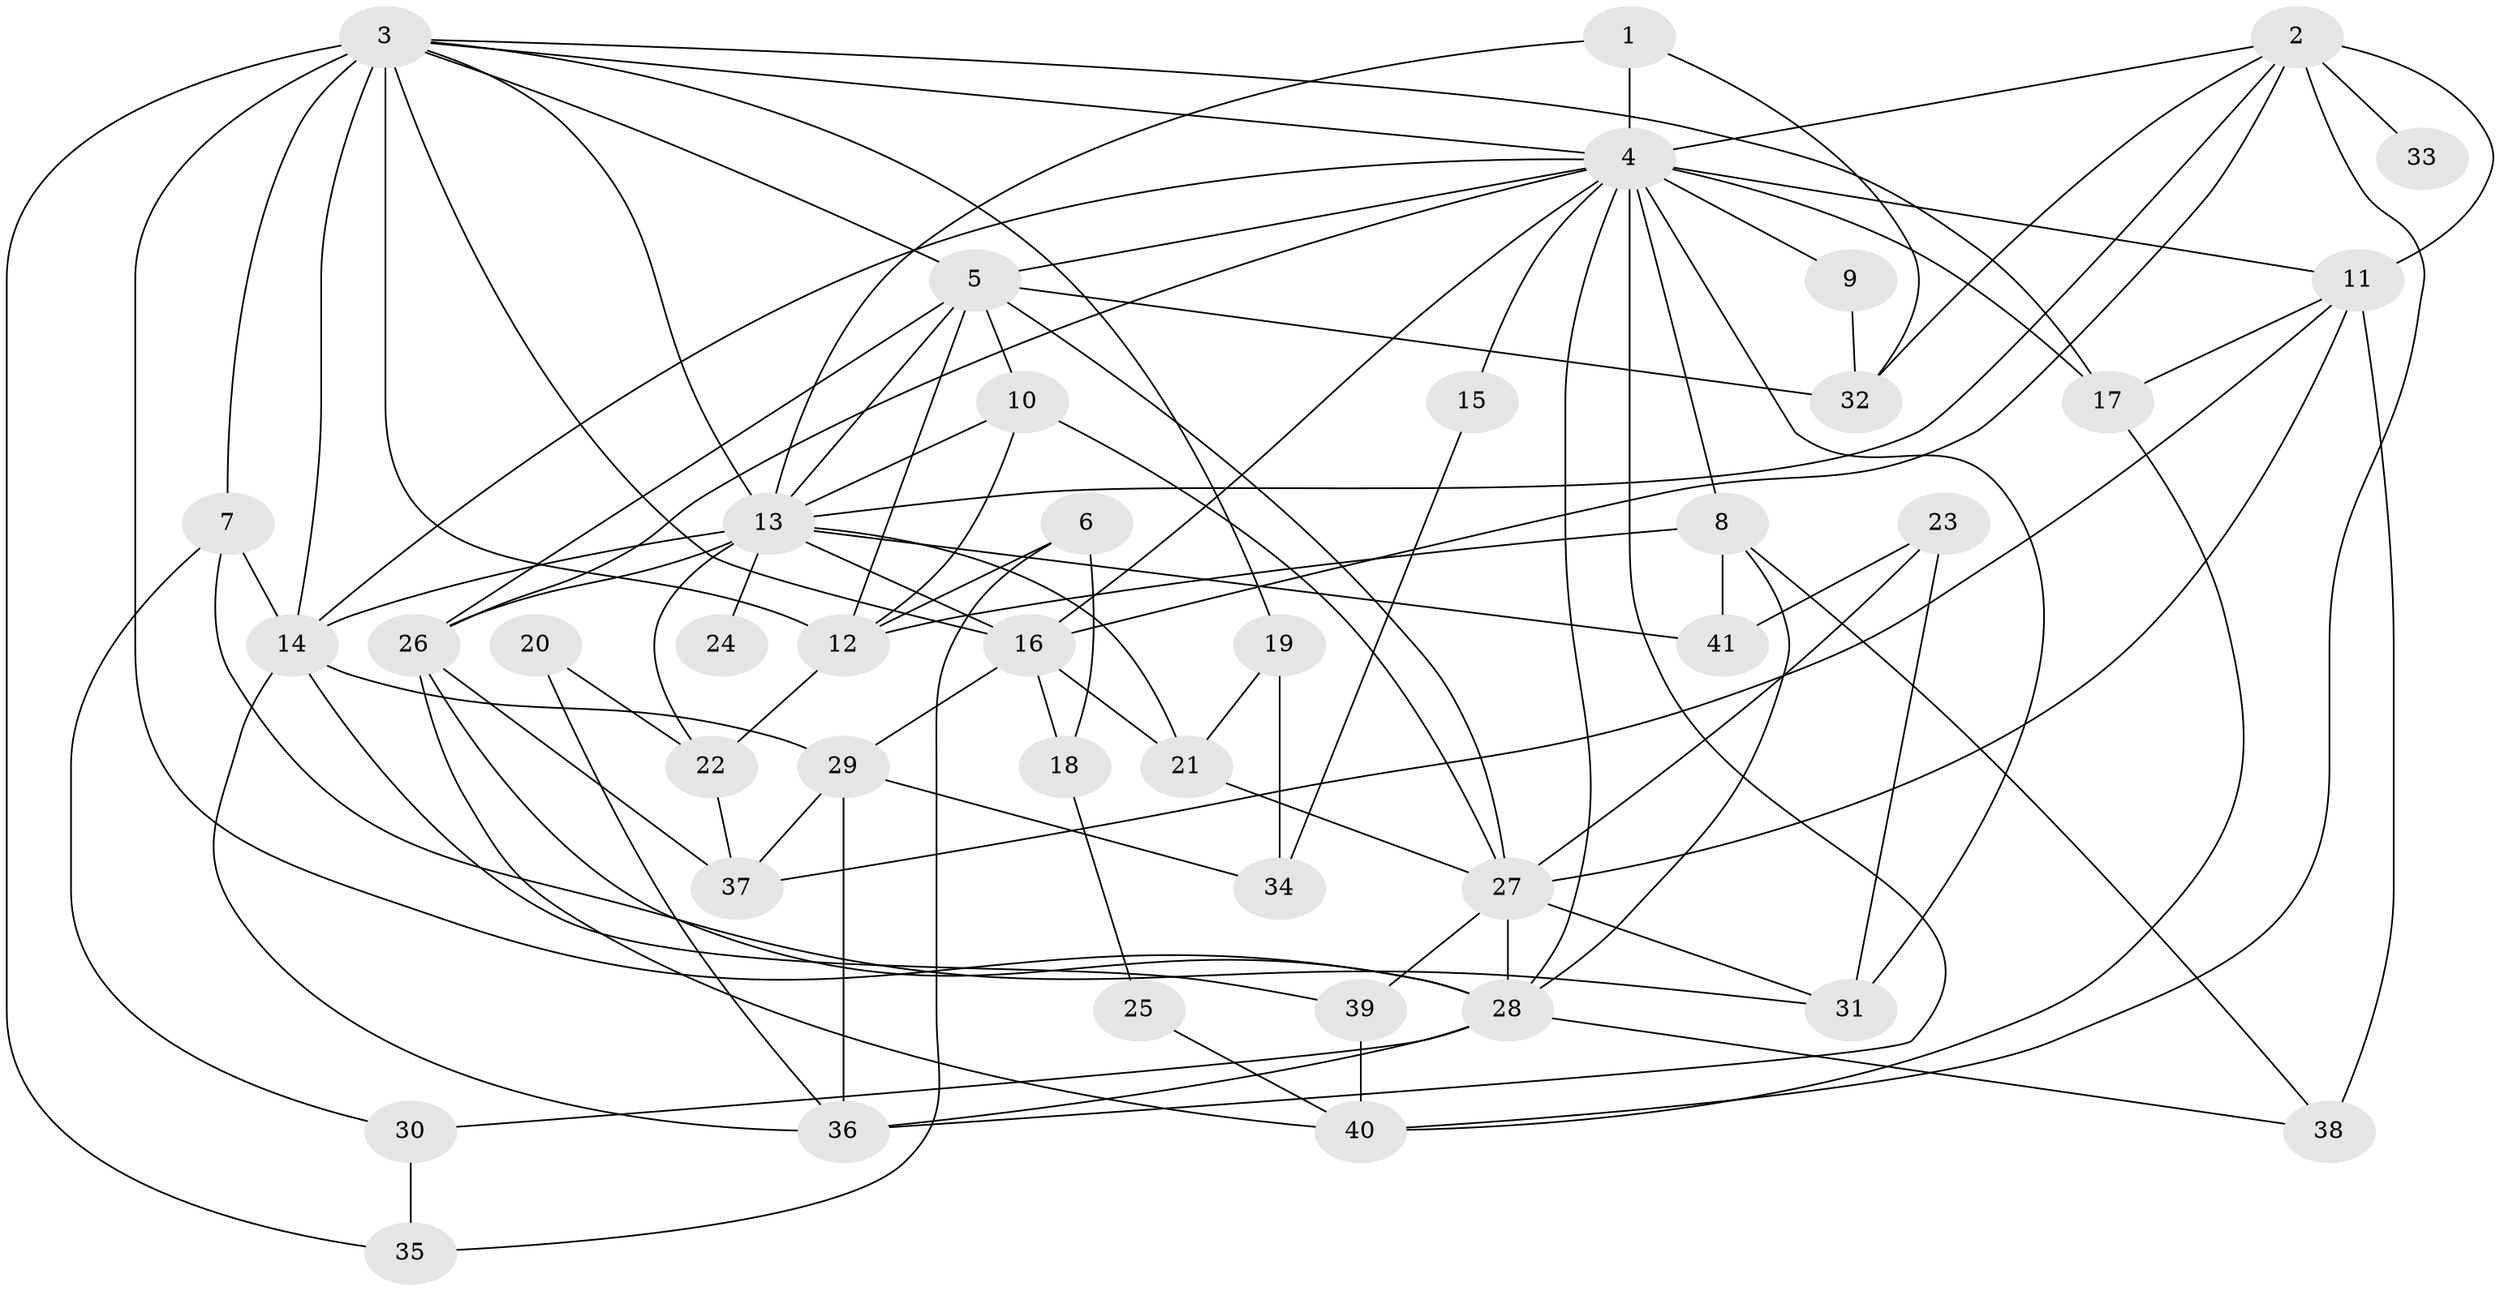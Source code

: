 // original degree distribution, {4: 0.2222222222222222, 5: 0.18518518518518517, 8: 0.012345679012345678, 7: 0.037037037037037035, 3: 0.2962962962962963, 2: 0.13580246913580246, 6: 0.1111111111111111}
// Generated by graph-tools (version 1.1) at 2025/36/03/09/25 02:36:03]
// undirected, 41 vertices, 98 edges
graph export_dot {
graph [start="1"]
  node [color=gray90,style=filled];
  1;
  2;
  3;
  4;
  5;
  6;
  7;
  8;
  9;
  10;
  11;
  12;
  13;
  14;
  15;
  16;
  17;
  18;
  19;
  20;
  21;
  22;
  23;
  24;
  25;
  26;
  27;
  28;
  29;
  30;
  31;
  32;
  33;
  34;
  35;
  36;
  37;
  38;
  39;
  40;
  41;
  1 -- 4 [weight=2.0];
  1 -- 13 [weight=1.0];
  1 -- 32 [weight=1.0];
  2 -- 4 [weight=1.0];
  2 -- 11 [weight=1.0];
  2 -- 13 [weight=1.0];
  2 -- 16 [weight=1.0];
  2 -- 32 [weight=1.0];
  2 -- 33 [weight=2.0];
  2 -- 40 [weight=1.0];
  3 -- 4 [weight=1.0];
  3 -- 5 [weight=1.0];
  3 -- 7 [weight=2.0];
  3 -- 12 [weight=1.0];
  3 -- 13 [weight=2.0];
  3 -- 14 [weight=3.0];
  3 -- 16 [weight=1.0];
  3 -- 17 [weight=1.0];
  3 -- 19 [weight=1.0];
  3 -- 28 [weight=1.0];
  3 -- 35 [weight=1.0];
  4 -- 5 [weight=1.0];
  4 -- 8 [weight=2.0];
  4 -- 9 [weight=1.0];
  4 -- 11 [weight=1.0];
  4 -- 14 [weight=2.0];
  4 -- 15 [weight=1.0];
  4 -- 16 [weight=1.0];
  4 -- 17 [weight=2.0];
  4 -- 26 [weight=1.0];
  4 -- 28 [weight=1.0];
  4 -- 31 [weight=2.0];
  4 -- 36 [weight=2.0];
  5 -- 10 [weight=1.0];
  5 -- 12 [weight=1.0];
  5 -- 13 [weight=1.0];
  5 -- 26 [weight=2.0];
  5 -- 27 [weight=2.0];
  5 -- 32 [weight=1.0];
  6 -- 12 [weight=1.0];
  6 -- 18 [weight=1.0];
  6 -- 35 [weight=1.0];
  7 -- 14 [weight=2.0];
  7 -- 30 [weight=1.0];
  7 -- 31 [weight=1.0];
  8 -- 12 [weight=1.0];
  8 -- 28 [weight=2.0];
  8 -- 38 [weight=1.0];
  8 -- 41 [weight=1.0];
  9 -- 32 [weight=1.0];
  10 -- 12 [weight=1.0];
  10 -- 13 [weight=1.0];
  10 -- 27 [weight=1.0];
  11 -- 17 [weight=2.0];
  11 -- 27 [weight=2.0];
  11 -- 37 [weight=1.0];
  11 -- 38 [weight=1.0];
  12 -- 22 [weight=1.0];
  13 -- 14 [weight=1.0];
  13 -- 16 [weight=1.0];
  13 -- 21 [weight=1.0];
  13 -- 22 [weight=2.0];
  13 -- 24 [weight=2.0];
  13 -- 26 [weight=1.0];
  13 -- 41 [weight=1.0];
  14 -- 29 [weight=1.0];
  14 -- 36 [weight=1.0];
  14 -- 39 [weight=1.0];
  15 -- 34 [weight=1.0];
  16 -- 18 [weight=1.0];
  16 -- 21 [weight=1.0];
  16 -- 29 [weight=1.0];
  17 -- 40 [weight=1.0];
  18 -- 25 [weight=1.0];
  19 -- 21 [weight=1.0];
  19 -- 34 [weight=1.0];
  20 -- 22 [weight=1.0];
  20 -- 36 [weight=1.0];
  21 -- 27 [weight=1.0];
  22 -- 37 [weight=1.0];
  23 -- 27 [weight=1.0];
  23 -- 31 [weight=1.0];
  23 -- 41 [weight=1.0];
  25 -- 40 [weight=1.0];
  26 -- 28 [weight=1.0];
  26 -- 37 [weight=1.0];
  26 -- 40 [weight=1.0];
  27 -- 28 [weight=1.0];
  27 -- 31 [weight=1.0];
  27 -- 39 [weight=1.0];
  28 -- 30 [weight=1.0];
  28 -- 36 [weight=1.0];
  28 -- 38 [weight=1.0];
  29 -- 34 [weight=1.0];
  29 -- 36 [weight=1.0];
  29 -- 37 [weight=1.0];
  30 -- 35 [weight=1.0];
  39 -- 40 [weight=1.0];
}
